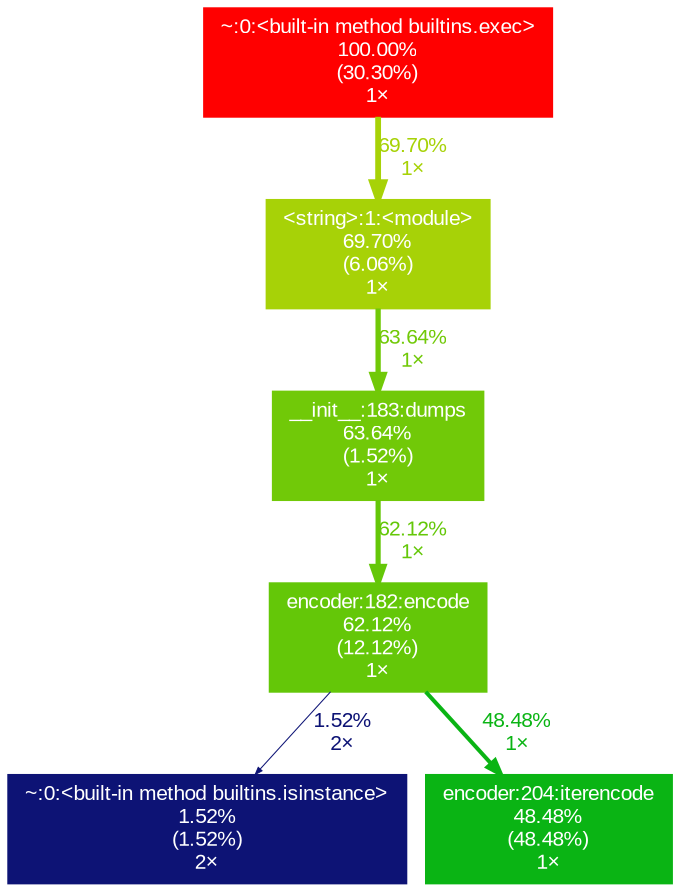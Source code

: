digraph {
	graph [fontname=Arial, nodesep=0.125, ranksep=0.25];
	node [fontcolor=white, fontname=Arial, height=0, shape=box, style=filled, width=0];
	edge [fontname=Arial];
	1 [color="#64c708", fontcolor="#ffffff", fontsize="10.00", label="encoder:182:encode\n62.12%\n(12.12%)\n1×", tooltip="/usr/local/Cellar/python/3.6.5/Frameworks/Python.framework/Versions/3.6/lib/python3.6/json/encoder.py"];
	1 -> 3 [arrowsize="0.35", color="#0d1375", fontcolor="#0d1375", fontsize="10.00", label="1.52%\n2×", labeldistance="0.50", penwidth="0.50"];
	1 -> 6 [arrowsize="0.70", color="#0ab414", fontcolor="#0ab414", fontsize="10.00", label="48.48%\n1×", labeldistance="1.94", penwidth="1.94"];
	2 [color="#ff0000", fontcolor="#ffffff", fontsize="10.00", label="~:0:<built-in method builtins.exec>\n100.00%\n(30.30%)\n1×", tooltip="~"];
	2 -> 5 [arrowsize="0.83", color="#a7d207", fontcolor="#a7d207", fontsize="10.00", label="69.70%\n1×", labeldistance="2.79", penwidth="2.79"];
	3 [color="#0d1375", fontcolor="#ffffff", fontsize="10.00", label="~:0:<built-in method builtins.isinstance>\n1.52%\n(1.52%)\n2×", tooltip="~"];
	4 [color="#71c908", fontcolor="#ffffff", fontsize="10.00", label="__init__:183:dumps\n63.64%\n(1.52%)\n1×", tooltip="/usr/local/Cellar/python/3.6.5/Frameworks/Python.framework/Versions/3.6/lib/python3.6/json/__init__.py"];
	4 -> 1 [arrowsize="0.79", color="#64c708", fontcolor="#64c708", fontsize="10.00", label="62.12%\n1×", labeldistance="2.48", penwidth="2.48"];
	5 [color="#a7d207", fontcolor="#ffffff", fontsize="10.00", label="<string>:1:<module>\n69.70%\n(6.06%)\n1×", tooltip="<string>"];
	5 -> 4 [arrowsize="0.80", color="#71c908", fontcolor="#71c908", fontsize="10.00", label="63.64%\n1×", labeldistance="2.55", penwidth="2.55"];
	6 [color="#0ab414", fontcolor="#ffffff", fontsize="10.00", label="encoder:204:iterencode\n48.48%\n(48.48%)\n1×", tooltip="/usr/local/Cellar/python/3.6.5/Frameworks/Python.framework/Versions/3.6/lib/python3.6/json/encoder.py"];
}
